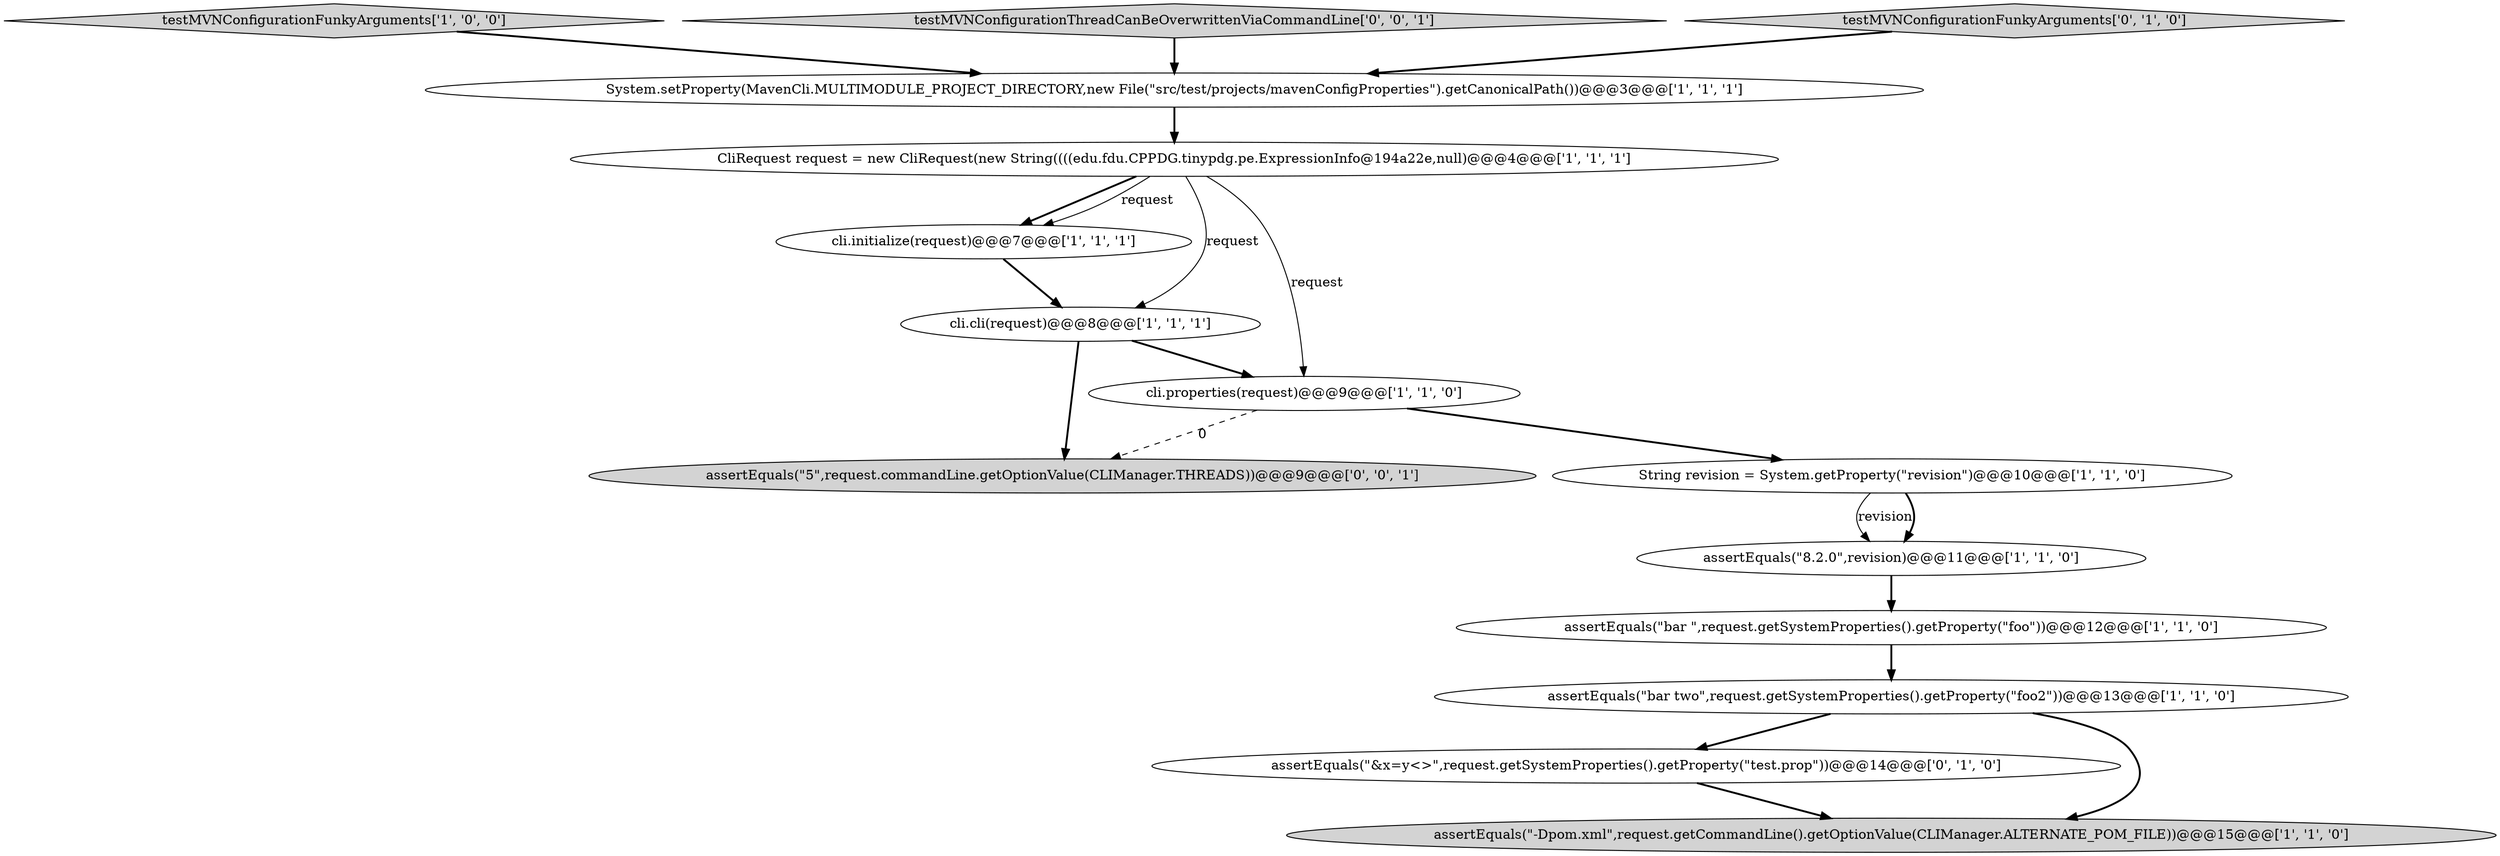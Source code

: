 digraph {
12 [style = filled, label = "assertEquals(\"&x=y<>\",request.getSystemProperties().getProperty(\"test.prop\"))@@@14@@@['0', '1', '0']", fillcolor = white, shape = ellipse image = "AAA1AAABBB2BBB"];
1 [style = filled, label = "cli.initialize(request)@@@7@@@['1', '1', '1']", fillcolor = white, shape = ellipse image = "AAA0AAABBB1BBB"];
3 [style = filled, label = "cli.cli(request)@@@8@@@['1', '1', '1']", fillcolor = white, shape = ellipse image = "AAA0AAABBB1BBB"];
5 [style = filled, label = "assertEquals(\"bar \",request.getSystemProperties().getProperty(\"foo\"))@@@12@@@['1', '1', '0']", fillcolor = white, shape = ellipse image = "AAA0AAABBB1BBB"];
4 [style = filled, label = "assertEquals(\"8.2.0\",revision)@@@11@@@['1', '1', '0']", fillcolor = white, shape = ellipse image = "AAA0AAABBB1BBB"];
6 [style = filled, label = "CliRequest request = new CliRequest(new String((((edu.fdu.CPPDG.tinypdg.pe.ExpressionInfo@194a22e,null)@@@4@@@['1', '1', '1']", fillcolor = white, shape = ellipse image = "AAA0AAABBB1BBB"];
7 [style = filled, label = "assertEquals(\"-Dpom.xml\",request.getCommandLine().getOptionValue(CLIManager.ALTERNATE_POM_FILE))@@@15@@@['1', '1', '0']", fillcolor = lightgray, shape = ellipse image = "AAA0AAABBB1BBB"];
8 [style = filled, label = "testMVNConfigurationFunkyArguments['1', '0', '0']", fillcolor = lightgray, shape = diamond image = "AAA0AAABBB1BBB"];
13 [style = filled, label = "assertEquals(\"5\",request.commandLine.getOptionValue(CLIManager.THREADS))@@@9@@@['0', '0', '1']", fillcolor = lightgray, shape = ellipse image = "AAA0AAABBB3BBB"];
14 [style = filled, label = "testMVNConfigurationThreadCanBeOverwrittenViaCommandLine['0', '0', '1']", fillcolor = lightgray, shape = diamond image = "AAA0AAABBB3BBB"];
10 [style = filled, label = "assertEquals(\"bar two\",request.getSystemProperties().getProperty(\"foo2\"))@@@13@@@['1', '1', '0']", fillcolor = white, shape = ellipse image = "AAA0AAABBB1BBB"];
2 [style = filled, label = "cli.properties(request)@@@9@@@['1', '1', '0']", fillcolor = white, shape = ellipse image = "AAA0AAABBB1BBB"];
11 [style = filled, label = "testMVNConfigurationFunkyArguments['0', '1', '0']", fillcolor = lightgray, shape = diamond image = "AAA0AAABBB2BBB"];
9 [style = filled, label = "String revision = System.getProperty(\"revision\")@@@10@@@['1', '1', '0']", fillcolor = white, shape = ellipse image = "AAA0AAABBB1BBB"];
0 [style = filled, label = "System.setProperty(MavenCli.MULTIMODULE_PROJECT_DIRECTORY,new File(\"src/test/projects/mavenConfigProperties\").getCanonicalPath())@@@3@@@['1', '1', '1']", fillcolor = white, shape = ellipse image = "AAA0AAABBB1BBB"];
0->6 [style = bold, label=""];
4->5 [style = bold, label=""];
9->4 [style = solid, label="revision"];
6->3 [style = solid, label="request"];
2->9 [style = bold, label=""];
10->7 [style = bold, label=""];
12->7 [style = bold, label=""];
1->3 [style = bold, label=""];
6->2 [style = solid, label="request"];
2->13 [style = dashed, label="0"];
14->0 [style = bold, label=""];
6->1 [style = bold, label=""];
9->4 [style = bold, label=""];
5->10 [style = bold, label=""];
8->0 [style = bold, label=""];
3->2 [style = bold, label=""];
3->13 [style = bold, label=""];
6->1 [style = solid, label="request"];
10->12 [style = bold, label=""];
11->0 [style = bold, label=""];
}

